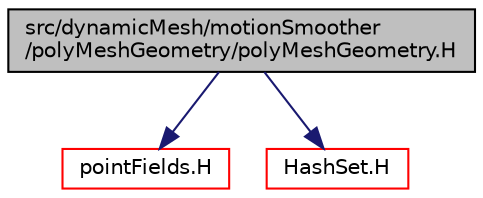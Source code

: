 digraph "src/dynamicMesh/motionSmoother/polyMeshGeometry/polyMeshGeometry.H"
{
  bgcolor="transparent";
  edge [fontname="Helvetica",fontsize="10",labelfontname="Helvetica",labelfontsize="10"];
  node [fontname="Helvetica",fontsize="10",shape=record];
  Node0 [label="src/dynamicMesh/motionSmoother\l/polyMeshGeometry/polyMeshGeometry.H",height=0.2,width=0.4,color="black", fillcolor="grey75", style="filled", fontcolor="black"];
  Node0 -> Node1 [color="midnightblue",fontsize="10",style="solid",fontname="Helvetica"];
  Node1 [label="pointFields.H",height=0.2,width=0.4,color="red",URL="$a10595.html"];
  Node0 -> Node243 [color="midnightblue",fontsize="10",style="solid",fontname="Helvetica"];
  Node243 [label="HashSet.H",height=0.2,width=0.4,color="red",URL="$a09173.html"];
}
